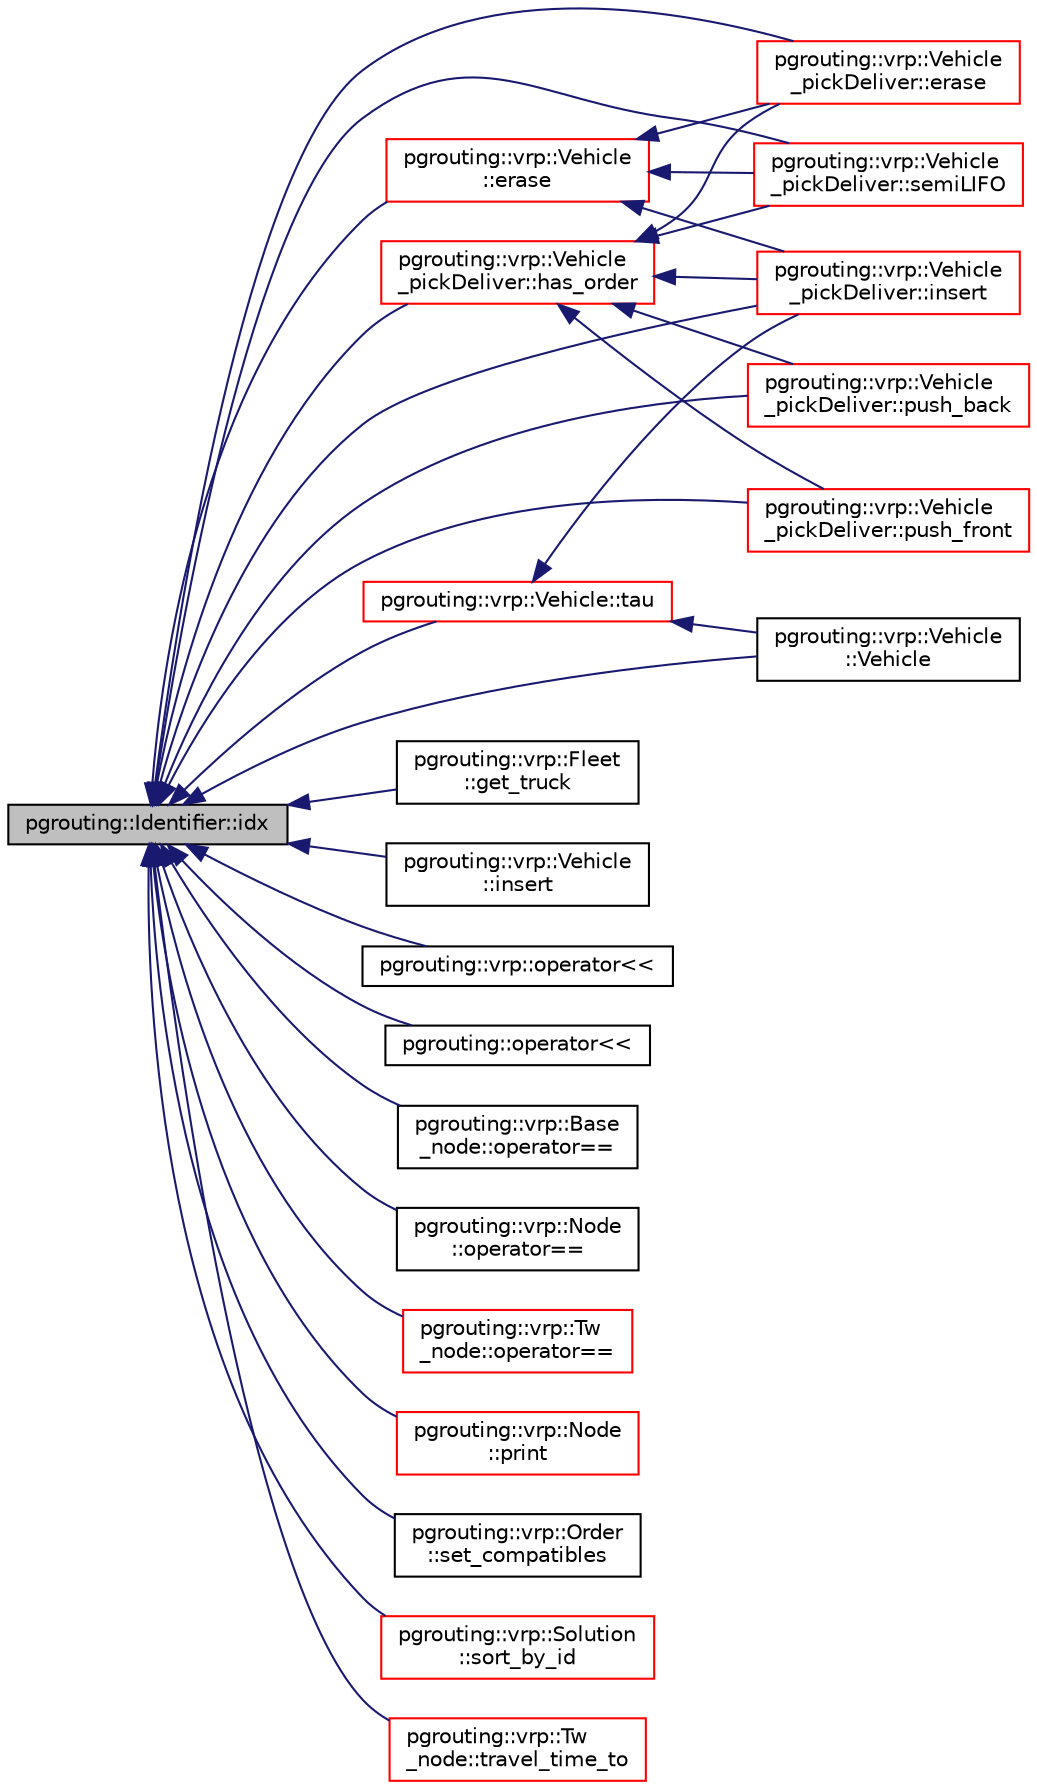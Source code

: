 digraph "pgrouting::Identifier::idx"
{
  edge [fontname="Helvetica",fontsize="10",labelfontname="Helvetica",labelfontsize="10"];
  node [fontname="Helvetica",fontsize="10",shape=record];
  rankdir="LR";
  Node518 [label="pgrouting::Identifier::idx",height=0.2,width=0.4,color="black", fillcolor="grey75", style="filled", fontcolor="black"];
  Node518 -> Node519 [dir="back",color="midnightblue",fontsize="10",style="solid",fontname="Helvetica"];
  Node519 [label="pgrouting::vrp::Vehicle\l_pickDeliver::erase",height=0.2,width=0.4,color="red", fillcolor="white", style="filled",URL="$classpgrouting_1_1vrp_1_1Vehicle__pickDeliver.html#a3824b3c3af974687c0bdcc9aab615350"];
  Node518 -> Node536 [dir="back",color="midnightblue",fontsize="10",style="solid",fontname="Helvetica"];
  Node536 [label="pgrouting::vrp::Vehicle\l::erase",height=0.2,width=0.4,color="red", fillcolor="white", style="filled",URL="$classpgrouting_1_1vrp_1_1Vehicle.html#ad1920dd6aed04b9381b9b2ec78dddc47",tooltip="Erase node.id() "];
  Node536 -> Node519 [dir="back",color="midnightblue",fontsize="10",style="solid",fontname="Helvetica"];
  Node536 -> Node537 [dir="back",color="midnightblue",fontsize="10",style="solid",fontname="Helvetica"];
  Node537 [label="pgrouting::vrp::Vehicle\l_pickDeliver::insert",height=0.2,width=0.4,color="red", fillcolor="white", style="filled",URL="$classpgrouting_1_1vrp_1_1Vehicle__pickDeliver.html#ae10bef610549433ababadd20411a5e84",tooltip="Inserts an order. "];
  Node536 -> Node543 [dir="back",color="midnightblue",fontsize="10",style="solid",fontname="Helvetica"];
  Node543 [label="pgrouting::vrp::Vehicle\l_pickDeliver::semiLIFO",height=0.2,width=0.4,color="red", fillcolor="white", style="filled",URL="$classpgrouting_1_1vrp_1_1Vehicle__pickDeliver.html#a59a88f45361f562c3c7b2391539de7b0",tooltip="Inserts an order In semi-Lifo order. "];
  Node518 -> Node544 [dir="back",color="midnightblue",fontsize="10",style="solid",fontname="Helvetica"];
  Node544 [label="pgrouting::vrp::Fleet\l::get_truck",height=0.2,width=0.4,color="black", fillcolor="white", style="filled",URL="$classpgrouting_1_1vrp_1_1Fleet.html#aad8bcbd9e8c956ab8dc73f0b40873ea0"];
  Node518 -> Node545 [dir="back",color="midnightblue",fontsize="10",style="solid",fontname="Helvetica"];
  Node545 [label="pgrouting::vrp::Vehicle\l_pickDeliver::has_order",height=0.2,width=0.4,color="red", fillcolor="white", style="filled",URL="$classpgrouting_1_1vrp_1_1Vehicle__pickDeliver.html#adb870b4b7089194de06de8471eba0767"];
  Node545 -> Node519 [dir="back",color="midnightblue",fontsize="10",style="solid",fontname="Helvetica"];
  Node545 -> Node537 [dir="back",color="midnightblue",fontsize="10",style="solid",fontname="Helvetica"];
  Node545 -> Node546 [dir="back",color="midnightblue",fontsize="10",style="solid",fontname="Helvetica"];
  Node546 [label="pgrouting::vrp::Vehicle\l_pickDeliver::push_back",height=0.2,width=0.4,color="red", fillcolor="white", style="filled",URL="$classpgrouting_1_1vrp_1_1Vehicle__pickDeliver.html#aa894fd15242682756ea30cc1bbd6aa42",tooltip="puts an order at the end of the truck "];
  Node545 -> Node547 [dir="back",color="midnightblue",fontsize="10",style="solid",fontname="Helvetica"];
  Node547 [label="pgrouting::vrp::Vehicle\l_pickDeliver::push_front",height=0.2,width=0.4,color="red", fillcolor="white", style="filled",URL="$classpgrouting_1_1vrp_1_1Vehicle__pickDeliver.html#a34330126d1614d29dff7fc48a6a43f69",tooltip="Puts an order at the end front of the truck. "];
  Node545 -> Node543 [dir="back",color="midnightblue",fontsize="10",style="solid",fontname="Helvetica"];
  Node518 -> Node548 [dir="back",color="midnightblue",fontsize="10",style="solid",fontname="Helvetica"];
  Node548 [label="pgrouting::vrp::Vehicle\l::insert",height=0.2,width=0.4,color="black", fillcolor="white", style="filled",URL="$classpgrouting_1_1vrp_1_1Vehicle.html#aa22d65f920e996e3497bff86876b181f",tooltip="Insert node in best position of the position_limits. "];
  Node518 -> Node537 [dir="back",color="midnightblue",fontsize="10",style="solid",fontname="Helvetica"];
  Node518 -> Node549 [dir="back",color="midnightblue",fontsize="10",style="solid",fontname="Helvetica"];
  Node549 [label="pgrouting::vrp::operator\<\<",height=0.2,width=0.4,color="black", fillcolor="white", style="filled",URL="$namespacepgrouting_1_1vrp.html#ad800d01b090f794983667d591a559d64"];
  Node518 -> Node550 [dir="back",color="midnightblue",fontsize="10",style="solid",fontname="Helvetica"];
  Node550 [label="pgrouting::operator\<\<",height=0.2,width=0.4,color="black", fillcolor="white", style="filled",URL="$namespacepgrouting.html#a1c8b6dbb6aca870e491d897cf57d89c6"];
  Node518 -> Node551 [dir="back",color="midnightblue",fontsize="10",style="solid",fontname="Helvetica"];
  Node551 [label="pgrouting::vrp::Base\l_node::operator==",height=0.2,width=0.4,color="black", fillcolor="white", style="filled",URL="$classpgrouting_1_1vrp_1_1Base__node.html#ad009e491cded70fc4c13f036db66ace2"];
  Node518 -> Node552 [dir="back",color="midnightblue",fontsize="10",style="solid",fontname="Helvetica"];
  Node552 [label="pgrouting::vrp::Node\l::operator==",height=0.2,width=0.4,color="black", fillcolor="white", style="filled",URL="$classpgrouting_1_1vrp_1_1Node.html#a1598bb3ef9284f2626967a829b978e7c"];
  Node518 -> Node553 [dir="back",color="midnightblue",fontsize="10",style="solid",fontname="Helvetica"];
  Node553 [label="pgrouting::vrp::Tw\l_node::operator==",height=0.2,width=0.4,color="red", fillcolor="white", style="filled",URL="$classpgrouting_1_1vrp_1_1Tw__node.html#ab2f1204fba2644d6c0a0edef5305645f"];
  Node518 -> Node555 [dir="back",color="midnightblue",fontsize="10",style="solid",fontname="Helvetica"];
  Node555 [label="pgrouting::vrp::Node\l::print",height=0.2,width=0.4,color="red", fillcolor="white", style="filled",URL="$classpgrouting_1_1vrp_1_1Node.html#a4b817f14f0624f2e0ca1819488416984"];
  Node518 -> Node546 [dir="back",color="midnightblue",fontsize="10",style="solid",fontname="Helvetica"];
  Node518 -> Node547 [dir="back",color="midnightblue",fontsize="10",style="solid",fontname="Helvetica"];
  Node518 -> Node543 [dir="back",color="midnightblue",fontsize="10",style="solid",fontname="Helvetica"];
  Node518 -> Node557 [dir="back",color="midnightblue",fontsize="10",style="solid",fontname="Helvetica"];
  Node557 [label="pgrouting::vrp::Order\l::set_compatibles",height=0.2,width=0.4,color="black", fillcolor="white", style="filled",URL="$classpgrouting_1_1vrp_1_1Order.html#a55f9df9e8695ad727381ceeeddd63ad8"];
  Node518 -> Node558 [dir="back",color="midnightblue",fontsize="10",style="solid",fontname="Helvetica"];
  Node558 [label="pgrouting::vrp::Solution\l::sort_by_id",height=0.2,width=0.4,color="red", fillcolor="white", style="filled",URL="$classpgrouting_1_1vrp_1_1Solution.html#aeee2388e51cb0460bcbf8637f97d2aec"];
  Node518 -> Node560 [dir="back",color="midnightblue",fontsize="10",style="solid",fontname="Helvetica"];
  Node560 [label="pgrouting::vrp::Vehicle::tau",height=0.2,width=0.4,color="red", fillcolor="white", style="filled",URL="$classpgrouting_1_1vrp_1_1Vehicle.html#a8c24ca81fed1ec1d0e2a9e9a327cd91b"];
  Node560 -> Node537 [dir="back",color="midnightblue",fontsize="10",style="solid",fontname="Helvetica"];
  Node560 -> Node562 [dir="back",color="midnightblue",fontsize="10",style="solid",fontname="Helvetica"];
  Node562 [label="pgrouting::vrp::Vehicle\l::Vehicle",height=0.2,width=0.4,color="black", fillcolor="white", style="filled",URL="$classpgrouting_1_1vrp_1_1Vehicle.html#a163d32b8d5c8e0444e4fa432b680a784"];
  Node518 -> Node565 [dir="back",color="midnightblue",fontsize="10",style="solid",fontname="Helvetica"];
  Node565 [label="pgrouting::vrp::Tw\l_node::travel_time_to",height=0.2,width=0.4,color="red", fillcolor="white", style="filled",URL="$classpgrouting_1_1vrp_1_1Tw__node.html#a7e5b1bdfeb746da922a2863bfe7ae718",tooltip="time = distance / speed. "];
  Node518 -> Node562 [dir="back",color="midnightblue",fontsize="10",style="solid",fontname="Helvetica"];
}
